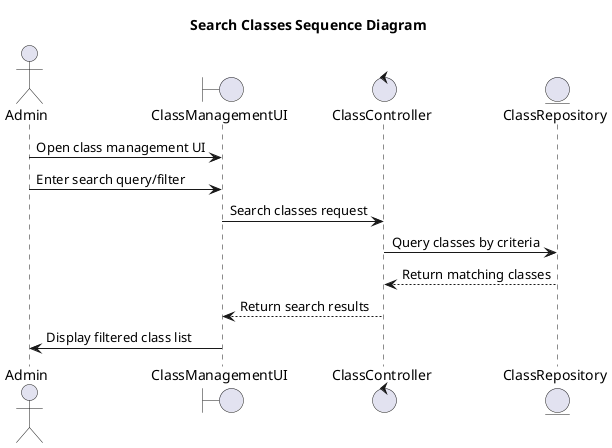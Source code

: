 @startuml SearchClasses
title Search Classes Sequence Diagram

actor Admin
boundary ClassManagementUI
control ClassController
entity ClassRepository

Admin -> ClassManagementUI : Open class management UI
Admin -> ClassManagementUI : Enter search query/filter
ClassManagementUI -> ClassController : Search classes request
ClassController -> ClassRepository : Query classes by criteria
ClassRepository --> ClassController : Return matching classes
ClassController --> ClassManagementUI : Return search results
ClassManagementUI -> Admin : Display filtered class list

@enduml
